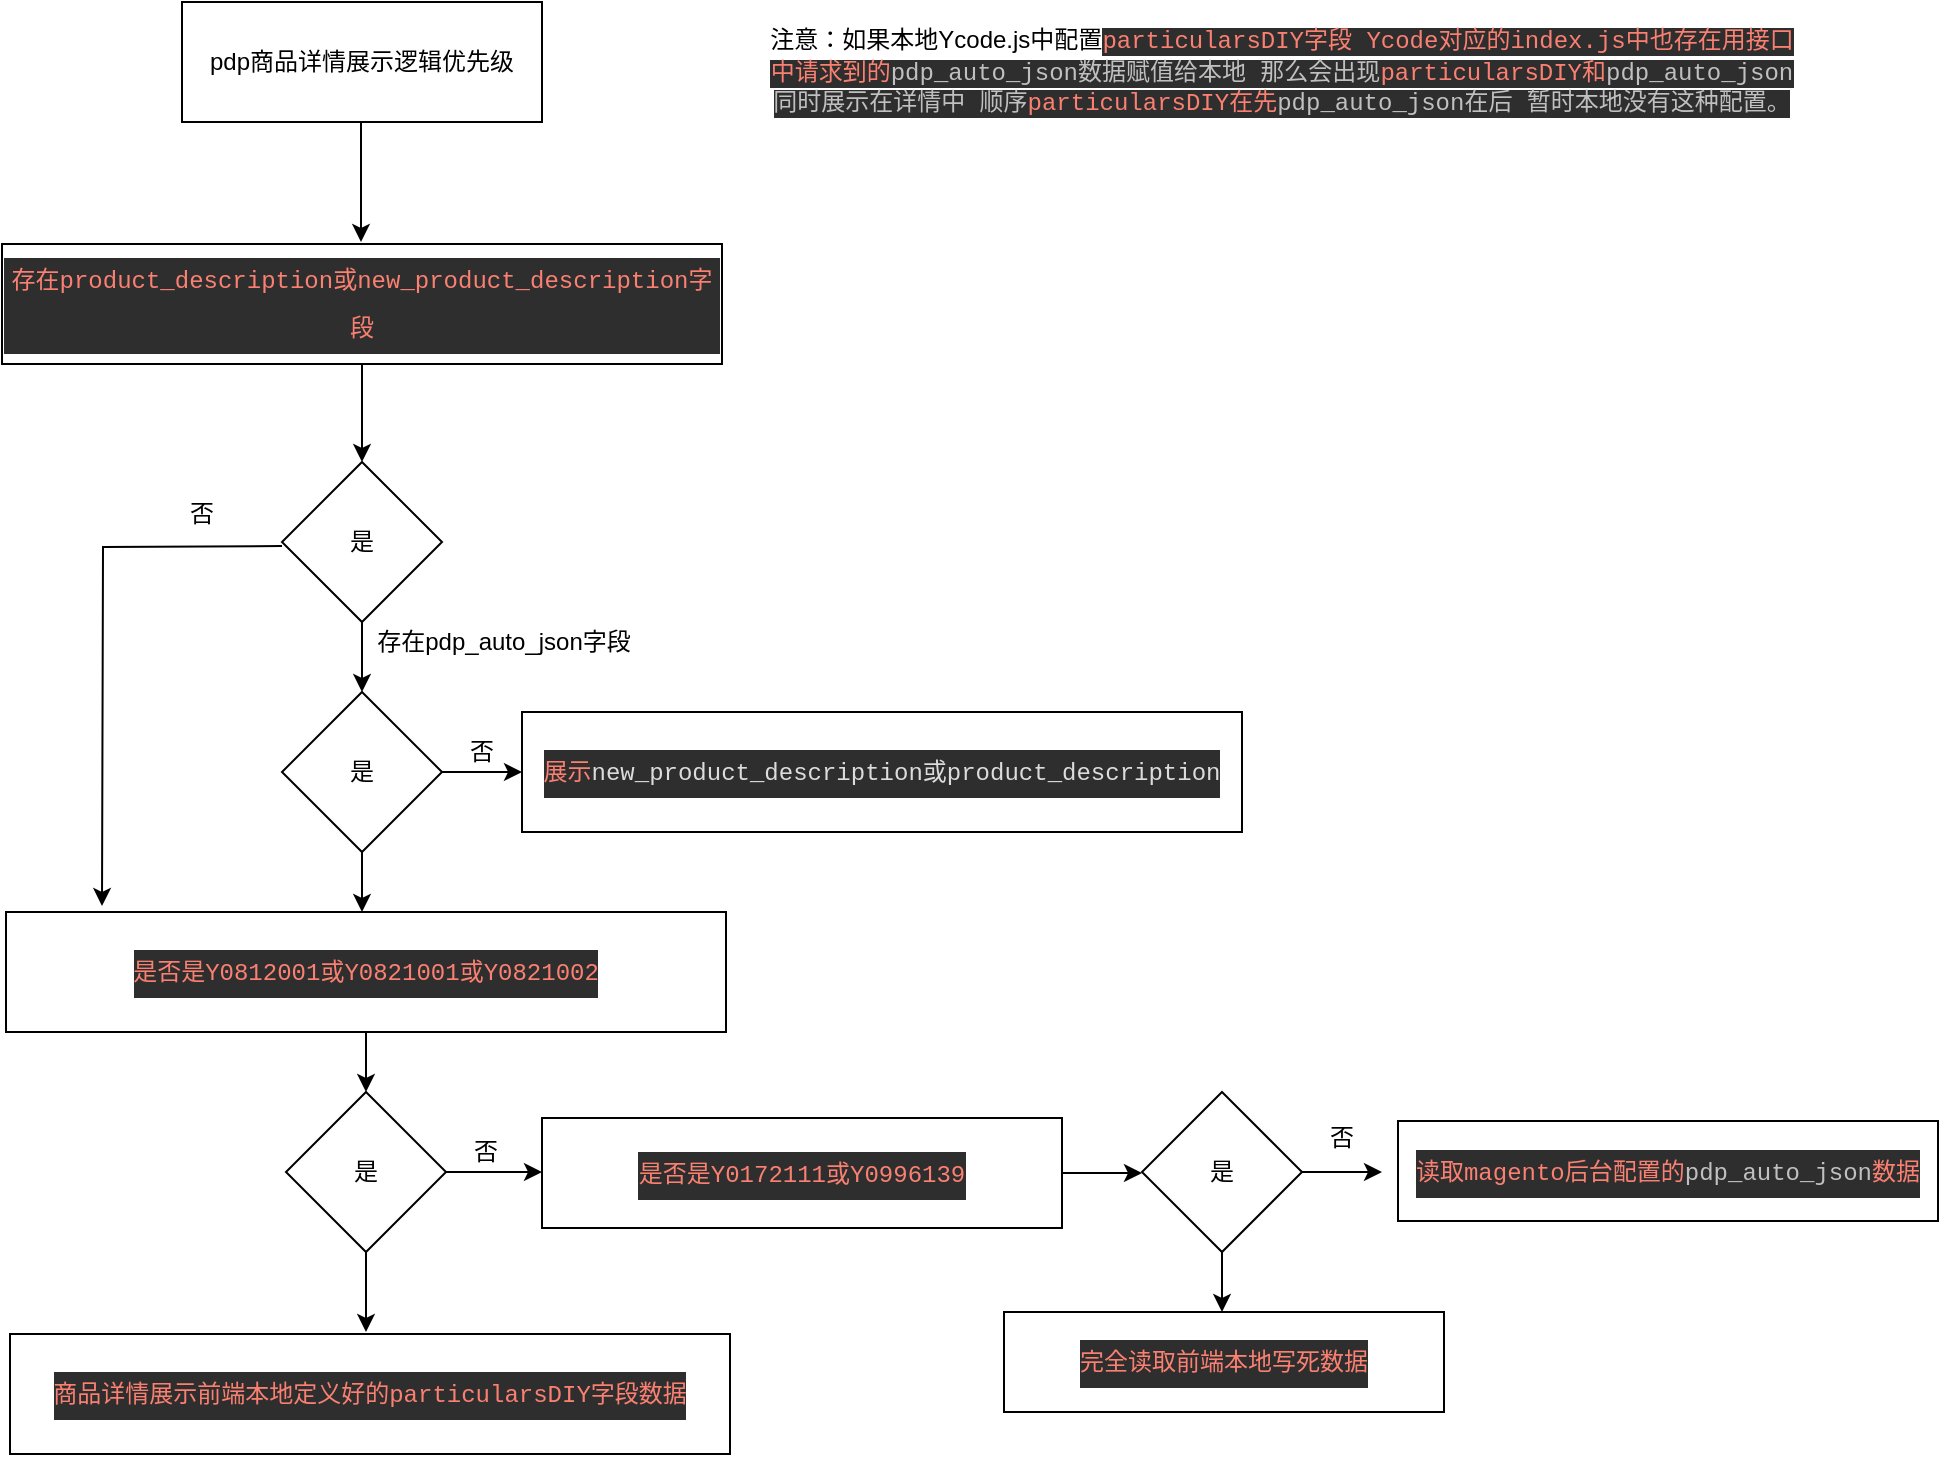 <mxfile>
    <diagram id="XUtiPge7Gyq3etnk5qUO" name="第 1 页">
        <mxGraphModel dx="1096" dy="483" grid="1" gridSize="10" guides="1" tooltips="1" connect="1" arrows="1" fold="1" page="1" pageScale="1" pageWidth="827" pageHeight="1169" math="0" shadow="0">
            <root>
                <mxCell id="0"/>
                <mxCell id="1" parent="0"/>
                <mxCell id="35" value="" style="group" vertex="1" connectable="0" parent="1">
                    <mxGeometry x="210" y="454" width="958" height="421" as="geometry"/>
                </mxCell>
                <mxCell id="33" value="&lt;div style=&quot;background-color: rgb(46 , 46 , 46) ; font-family: &amp;#34;consolas&amp;#34; , &amp;#34;consolas&amp;#34; , &amp;#34;courier new&amp;#34; , monospace ; line-height: 24px&quot;&gt;&lt;font color=&quot;#fa8072&quot;&gt;读取magento后台配置的&lt;/font&gt;&lt;span style=&quot;color: rgb(192 , 192 , 192) ; font-family: &amp;#34;consolas&amp;#34; , &amp;#34;consolas&amp;#34; , &amp;#34;courier new&amp;#34; , monospace&quot;&gt;pdp_auto_json&lt;/span&gt;&lt;span style=&quot;color: rgb(250 , 128 , 114)&quot;&gt;数据&lt;/span&gt;&lt;/div&gt;" style="rounded=0;whiteSpace=wrap;html=1;" vertex="1" parent="35">
                    <mxGeometry x="688" y="255.5" width="270" height="50" as="geometry"/>
                </mxCell>
                <mxCell id="34" value="" style="group" vertex="1" connectable="0" parent="35">
                    <mxGeometry x="-8" y="1" width="719" height="421" as="geometry"/>
                </mxCell>
                <mxCell id="12" style="edgeStyle=orthogonalEdgeStyle;rounded=0;orthogonalLoop=1;jettySize=auto;html=1;exitX=0.5;exitY=1;exitDx=0;exitDy=0;" edge="1" parent="34" source="8">
                    <mxGeometry relative="1" as="geometry">
                        <mxPoint x="178" y="150" as="targetPoint"/>
                    </mxGeometry>
                </mxCell>
                <mxCell id="13" style="edgeStyle=orthogonalEdgeStyle;rounded=0;orthogonalLoop=1;jettySize=auto;html=1;" edge="1" parent="34" source="8">
                    <mxGeometry relative="1" as="geometry">
                        <mxPoint x="258" y="80" as="targetPoint"/>
                    </mxGeometry>
                </mxCell>
                <mxCell id="8" value="是" style="rhombus;whiteSpace=wrap;html=1;" vertex="1" parent="34">
                    <mxGeometry x="138" y="40" width="80" height="80" as="geometry"/>
                </mxCell>
                <mxCell id="11" value="存在pdp_auto_json字段" style="text;html=1;strokeColor=none;fillColor=none;align=center;verticalAlign=middle;whiteSpace=wrap;rounded=0;" vertex="1" parent="34">
                    <mxGeometry x="178" width="142" height="30" as="geometry"/>
                </mxCell>
                <mxCell id="14" value="否" style="text;html=1;strokeColor=none;fillColor=none;align=center;verticalAlign=middle;whiteSpace=wrap;rounded=0;" vertex="1" parent="34">
                    <mxGeometry x="218" y="60" width="40" height="20" as="geometry"/>
                </mxCell>
                <mxCell id="15" value="&lt;div style=&quot;color: rgb(220 , 220 , 220) ; background-color: rgb(46 , 46 , 46) ; font-family: &amp;#34;consolas&amp;#34; , &amp;#34;consolas&amp;#34; , &amp;#34;courier new&amp;#34; , monospace ; line-height: 24px&quot;&gt;&lt;span style=&quot;color: #fa8072&quot;&gt;展示&lt;/span&gt;&lt;span style=&quot;font-family: &amp;#34;consolas&amp;#34; , &amp;#34;consolas&amp;#34; , &amp;#34;courier new&amp;#34; , monospace&quot;&gt;new_product_description或&lt;/span&gt;&lt;span style=&quot;font-family: &amp;#34;consolas&amp;#34; , &amp;#34;consolas&amp;#34; , &amp;#34;courier new&amp;#34; , monospace&quot;&gt;product_description&lt;/span&gt;&lt;/div&gt;" style="rounded=0;whiteSpace=wrap;html=1;" vertex="1" parent="34">
                    <mxGeometry x="258" y="50" width="360" height="60" as="geometry"/>
                </mxCell>
                <mxCell id="18" style="edgeStyle=orthogonalEdgeStyle;rounded=0;orthogonalLoop=1;jettySize=auto;html=1;" edge="1" parent="34" source="16">
                    <mxGeometry relative="1" as="geometry">
                        <mxPoint x="180" y="240" as="targetPoint"/>
                    </mxGeometry>
                </mxCell>
                <mxCell id="16" value="&lt;div style=&quot;background-color: rgb(46 , 46 , 46) ; font-family: &amp;#34;consolas&amp;#34; , &amp;#34;consolas&amp;#34; , &amp;#34;courier new&amp;#34; , monospace ; line-height: 24px&quot;&gt;&lt;font color=&quot;#fa8072&quot;&gt;是否是&lt;/font&gt;&lt;span style=&quot;color: rgb(250 , 128 , 114) ; font-family: &amp;#34;consolas&amp;#34; , &amp;#34;consolas&amp;#34; , &amp;#34;courier new&amp;#34; , monospace&quot;&gt;Y0812001或&lt;/span&gt;&lt;span style=&quot;color: rgb(250 , 128 , 114) ; font-family: &amp;#34;consolas&amp;#34; , &amp;#34;consolas&amp;#34; , &amp;#34;courier new&amp;#34; , monospace&quot;&gt;Y0821001或&lt;/span&gt;&lt;span style=&quot;color: rgb(250 , 128 , 114) ; font-family: &amp;#34;consolas&amp;#34; , &amp;#34;consolas&amp;#34; , &amp;#34;courier new&amp;#34; , monospace&quot;&gt;Y0821002&lt;/span&gt;&lt;/div&gt;" style="rounded=0;whiteSpace=wrap;html=1;" vertex="1" parent="34">
                    <mxGeometry y="150" width="360" height="60" as="geometry"/>
                </mxCell>
                <mxCell id="20" style="edgeStyle=orthogonalEdgeStyle;rounded=0;orthogonalLoop=1;jettySize=auto;html=1;exitX=0.5;exitY=1;exitDx=0;exitDy=0;" edge="1" parent="34" source="19">
                    <mxGeometry relative="1" as="geometry">
                        <mxPoint x="180" y="360" as="targetPoint"/>
                    </mxGeometry>
                </mxCell>
                <mxCell id="21" style="edgeStyle=orthogonalEdgeStyle;rounded=0;orthogonalLoop=1;jettySize=auto;html=1;" edge="1" parent="34" source="19">
                    <mxGeometry relative="1" as="geometry">
                        <mxPoint x="268" y="280" as="targetPoint"/>
                    </mxGeometry>
                </mxCell>
                <mxCell id="19" value="是" style="rhombus;whiteSpace=wrap;html=1;" vertex="1" parent="34">
                    <mxGeometry x="140" y="240" width="80" height="80" as="geometry"/>
                </mxCell>
                <mxCell id="22" value="否" style="text;html=1;strokeColor=none;fillColor=none;align=center;verticalAlign=middle;whiteSpace=wrap;rounded=0;" vertex="1" parent="34">
                    <mxGeometry x="220" y="260" width="40" height="20" as="geometry"/>
                </mxCell>
                <mxCell id="23" value="&lt;div style=&quot;background-color: rgb(46 , 46 , 46) ; font-family: &amp;#34;consolas&amp;#34; , &amp;#34;consolas&amp;#34; , &amp;#34;courier new&amp;#34; , monospace ; line-height: 24px&quot;&gt;&lt;font color=&quot;#fa8072&quot;&gt;商品详情展示前端本地定义好的&lt;/font&gt;&lt;span style=&quot;color: rgb(250 , 128 , 114) ; font-family: &amp;#34;consolas&amp;#34; , &amp;#34;consolas&amp;#34; , &amp;#34;courier new&amp;#34; , monospace&quot;&gt;particularsDIY字段数据&lt;/span&gt;&lt;/div&gt;" style="rounded=0;whiteSpace=wrap;html=1;" vertex="1" parent="34">
                    <mxGeometry x="2" y="361" width="360" height="60" as="geometry"/>
                </mxCell>
                <mxCell id="26" style="edgeStyle=orthogonalEdgeStyle;rounded=0;orthogonalLoop=1;jettySize=auto;html=1;" edge="1" parent="34" source="25">
                    <mxGeometry relative="1" as="geometry">
                        <mxPoint x="568" y="280.5" as="targetPoint"/>
                    </mxGeometry>
                </mxCell>
                <mxCell id="25" value="&lt;div style=&quot;background-color: rgb(46 , 46 , 46) ; font-family: &amp;#34;consolas&amp;#34; , &amp;#34;consolas&amp;#34; , &amp;#34;courier new&amp;#34; , monospace ; line-height: 24px&quot;&gt;&lt;font color=&quot;#fa8072&quot;&gt;是否是&lt;/font&gt;&lt;span style=&quot;color: rgb(250 , 128 , 114) ; font-family: &amp;#34;consolas&amp;#34; , &amp;#34;consolas&amp;#34; , &amp;#34;courier new&amp;#34; , monospace&quot;&gt;Y0172111或&lt;/span&gt;&lt;span style=&quot;color: rgb(250 , 128 , 114) ; font-family: &amp;#34;consolas&amp;#34; , &amp;#34;consolas&amp;#34; , &amp;#34;courier new&amp;#34; , monospace&quot;&gt;Y0996139&lt;/span&gt;&lt;/div&gt;" style="rounded=0;whiteSpace=wrap;html=1;" vertex="1" parent="34">
                    <mxGeometry x="268" y="253" width="260" height="55" as="geometry"/>
                </mxCell>
                <mxCell id="29" style="edgeStyle=orthogonalEdgeStyle;rounded=0;orthogonalLoop=1;jettySize=auto;html=1;" edge="1" parent="34" source="27">
                    <mxGeometry relative="1" as="geometry">
                        <mxPoint x="608" y="350" as="targetPoint"/>
                    </mxGeometry>
                </mxCell>
                <mxCell id="31" style="edgeStyle=orthogonalEdgeStyle;rounded=0;orthogonalLoop=1;jettySize=auto;html=1;" edge="1" parent="34" source="27">
                    <mxGeometry relative="1" as="geometry">
                        <mxPoint x="688" y="280" as="targetPoint"/>
                    </mxGeometry>
                </mxCell>
                <mxCell id="27" value="是" style="rhombus;whiteSpace=wrap;html=1;" vertex="1" parent="34">
                    <mxGeometry x="568" y="240" width="80" height="80" as="geometry"/>
                </mxCell>
                <mxCell id="30" value="&lt;div style=&quot;background-color: rgb(46 , 46 , 46) ; font-family: &amp;#34;consolas&amp;#34; , &amp;#34;consolas&amp;#34; , &amp;#34;courier new&amp;#34; , monospace ; line-height: 24px&quot;&gt;&lt;font color=&quot;#fa8072&quot;&gt;完全读取前端本地写死数据&lt;/font&gt;&lt;/div&gt;" style="rounded=0;whiteSpace=wrap;html=1;" vertex="1" parent="34">
                    <mxGeometry x="499" y="350" width="220" height="50" as="geometry"/>
                </mxCell>
                <mxCell id="32" value="否" style="text;html=1;strokeColor=none;fillColor=none;align=center;verticalAlign=middle;whiteSpace=wrap;rounded=0;" vertex="1" parent="34">
                    <mxGeometry x="648" y="253" width="40" height="20" as="geometry"/>
                </mxCell>
                <mxCell id="64" value="" style="group" vertex="1" connectable="0" parent="1">
                    <mxGeometry x="200" y="150" width="900" height="452" as="geometry"/>
                </mxCell>
                <mxCell id="2" value="pdp商品详情展示逻辑优先级" style="rounded=0;whiteSpace=wrap;html=1;" vertex="1" parent="64">
                    <mxGeometry x="90" width="180" height="60" as="geometry"/>
                </mxCell>
                <mxCell id="3" value="" style="endArrow=classic;html=1;" edge="1" parent="64">
                    <mxGeometry width="50" height="50" relative="1" as="geometry">
                        <mxPoint x="179.5" y="60" as="sourcePoint"/>
                        <mxPoint x="179.5" y="120" as="targetPoint"/>
                    </mxGeometry>
                </mxCell>
                <mxCell id="7" style="edgeStyle=orthogonalEdgeStyle;rounded=0;orthogonalLoop=1;jettySize=auto;html=1;" edge="1" parent="64" source="4">
                    <mxGeometry relative="1" as="geometry">
                        <mxPoint x="180" y="230" as="targetPoint"/>
                    </mxGeometry>
                </mxCell>
                <mxCell id="4" value="&lt;div style=&quot;color: rgb(220 , 220 , 220) ; background-color: rgb(46 , 46 , 46) ; font-family: &amp;#34;consolas&amp;#34; , &amp;#34;consolas&amp;#34; , &amp;#34;courier new&amp;#34; , monospace ; line-height: 24px&quot;&gt;&lt;span style=&quot;color: #fa8072&quot;&gt;存在product_description或&lt;/span&gt;&lt;span style=&quot;color: rgb(250 , 128 , 114) ; font-family: &amp;#34;consolas&amp;#34; , &amp;#34;consolas&amp;#34; , &amp;#34;courier new&amp;#34; , monospace&quot;&gt;new_product_description字段&lt;/span&gt;&lt;/div&gt;" style="rounded=0;whiteSpace=wrap;html=1;" vertex="1" parent="64">
                    <mxGeometry y="121" width="360" height="60" as="geometry"/>
                </mxCell>
                <mxCell id="37" style="edgeStyle=orthogonalEdgeStyle;rounded=0;orthogonalLoop=1;jettySize=auto;html=1;" edge="1" parent="64">
                    <mxGeometry relative="1" as="geometry">
                        <mxPoint x="50" y="452" as="targetPoint"/>
                        <mxPoint x="140" y="272" as="sourcePoint"/>
                    </mxGeometry>
                </mxCell>
                <mxCell id="36" value="是" style="rhombus;whiteSpace=wrap;html=1;" vertex="1" parent="64">
                    <mxGeometry x="140" y="230" width="80" height="80" as="geometry"/>
                </mxCell>
                <mxCell id="61" value="否" style="text;html=1;strokeColor=none;fillColor=none;align=center;verticalAlign=middle;whiteSpace=wrap;rounded=0;" vertex="1" parent="64">
                    <mxGeometry x="80" y="246" width="40" height="20" as="geometry"/>
                </mxCell>
                <mxCell id="63" value="注意：如果本地Ycode.js中配置&lt;span style=&quot;color: rgb(250 , 128 , 114) ; background-color: rgb(46 , 46 , 46) ; font-family: &amp;#34;consolas&amp;#34; , &amp;#34;consolas&amp;#34; , &amp;#34;courier new&amp;#34; , monospace&quot;&gt;particularsDIY字段 Ycode对应的index.js中也存在用接口中请求到的&lt;/span&gt;&lt;span style=&quot;color: rgb(192 , 192 , 192) ; background-color: rgb(46 , 46 , 46) ; font-family: &amp;#34;consolas&amp;#34; , &amp;#34;consolas&amp;#34; , &amp;#34;courier new&amp;#34; , monospace&quot;&gt;pdp_auto_json数据赋值给本地 那么会出现&lt;/span&gt;&lt;span style=&quot;color: rgb(250 , 128 , 114) ; font-family: &amp;#34;consolas&amp;#34; , &amp;#34;consolas&amp;#34; , &amp;#34;courier new&amp;#34; , monospace ; background-color: rgb(46 , 46 , 46)&quot;&gt;particularsDIY和&lt;/span&gt;&lt;span style=&quot;color: rgb(192 , 192 , 192) ; font-family: &amp;#34;consolas&amp;#34; , &amp;#34;consolas&amp;#34; , &amp;#34;courier new&amp;#34; , monospace ; background-color: rgb(46 , 46 , 46)&quot;&gt;pdp_auto_json同时展示在详情中 顺序&lt;/span&gt;&lt;span style=&quot;color: rgb(250 , 128 , 114) ; font-family: &amp;#34;consolas&amp;#34; , &amp;#34;consolas&amp;#34; , &amp;#34;courier new&amp;#34; , monospace ; background-color: rgb(46 , 46 , 46)&quot;&gt;particularsDIY在先&lt;/span&gt;&lt;span style=&quot;color: rgb(192 , 192 , 192) ; font-family: &amp;#34;consolas&amp;#34; , &amp;#34;consolas&amp;#34; , &amp;#34;courier new&amp;#34; , monospace ; background-color: rgb(46 , 46 , 46)&quot;&gt;pdp_auto_json在后 暂时本地没有这种配置。&lt;/span&gt;" style="text;html=1;strokeColor=none;fillColor=none;align=center;verticalAlign=middle;whiteSpace=wrap;rounded=0;" vertex="1" parent="64">
                    <mxGeometry x="380" width="520" height="70" as="geometry"/>
                </mxCell>
                <mxCell id="62" style="edgeStyle=orthogonalEdgeStyle;rounded=0;orthogonalLoop=1;jettySize=auto;html=1;entryX=0.5;entryY=0;entryDx=0;entryDy=0;" edge="1" parent="1" source="36" target="8">
                    <mxGeometry relative="1" as="geometry"/>
                </mxCell>
            </root>
        </mxGraphModel>
    </diagram>
</mxfile>
